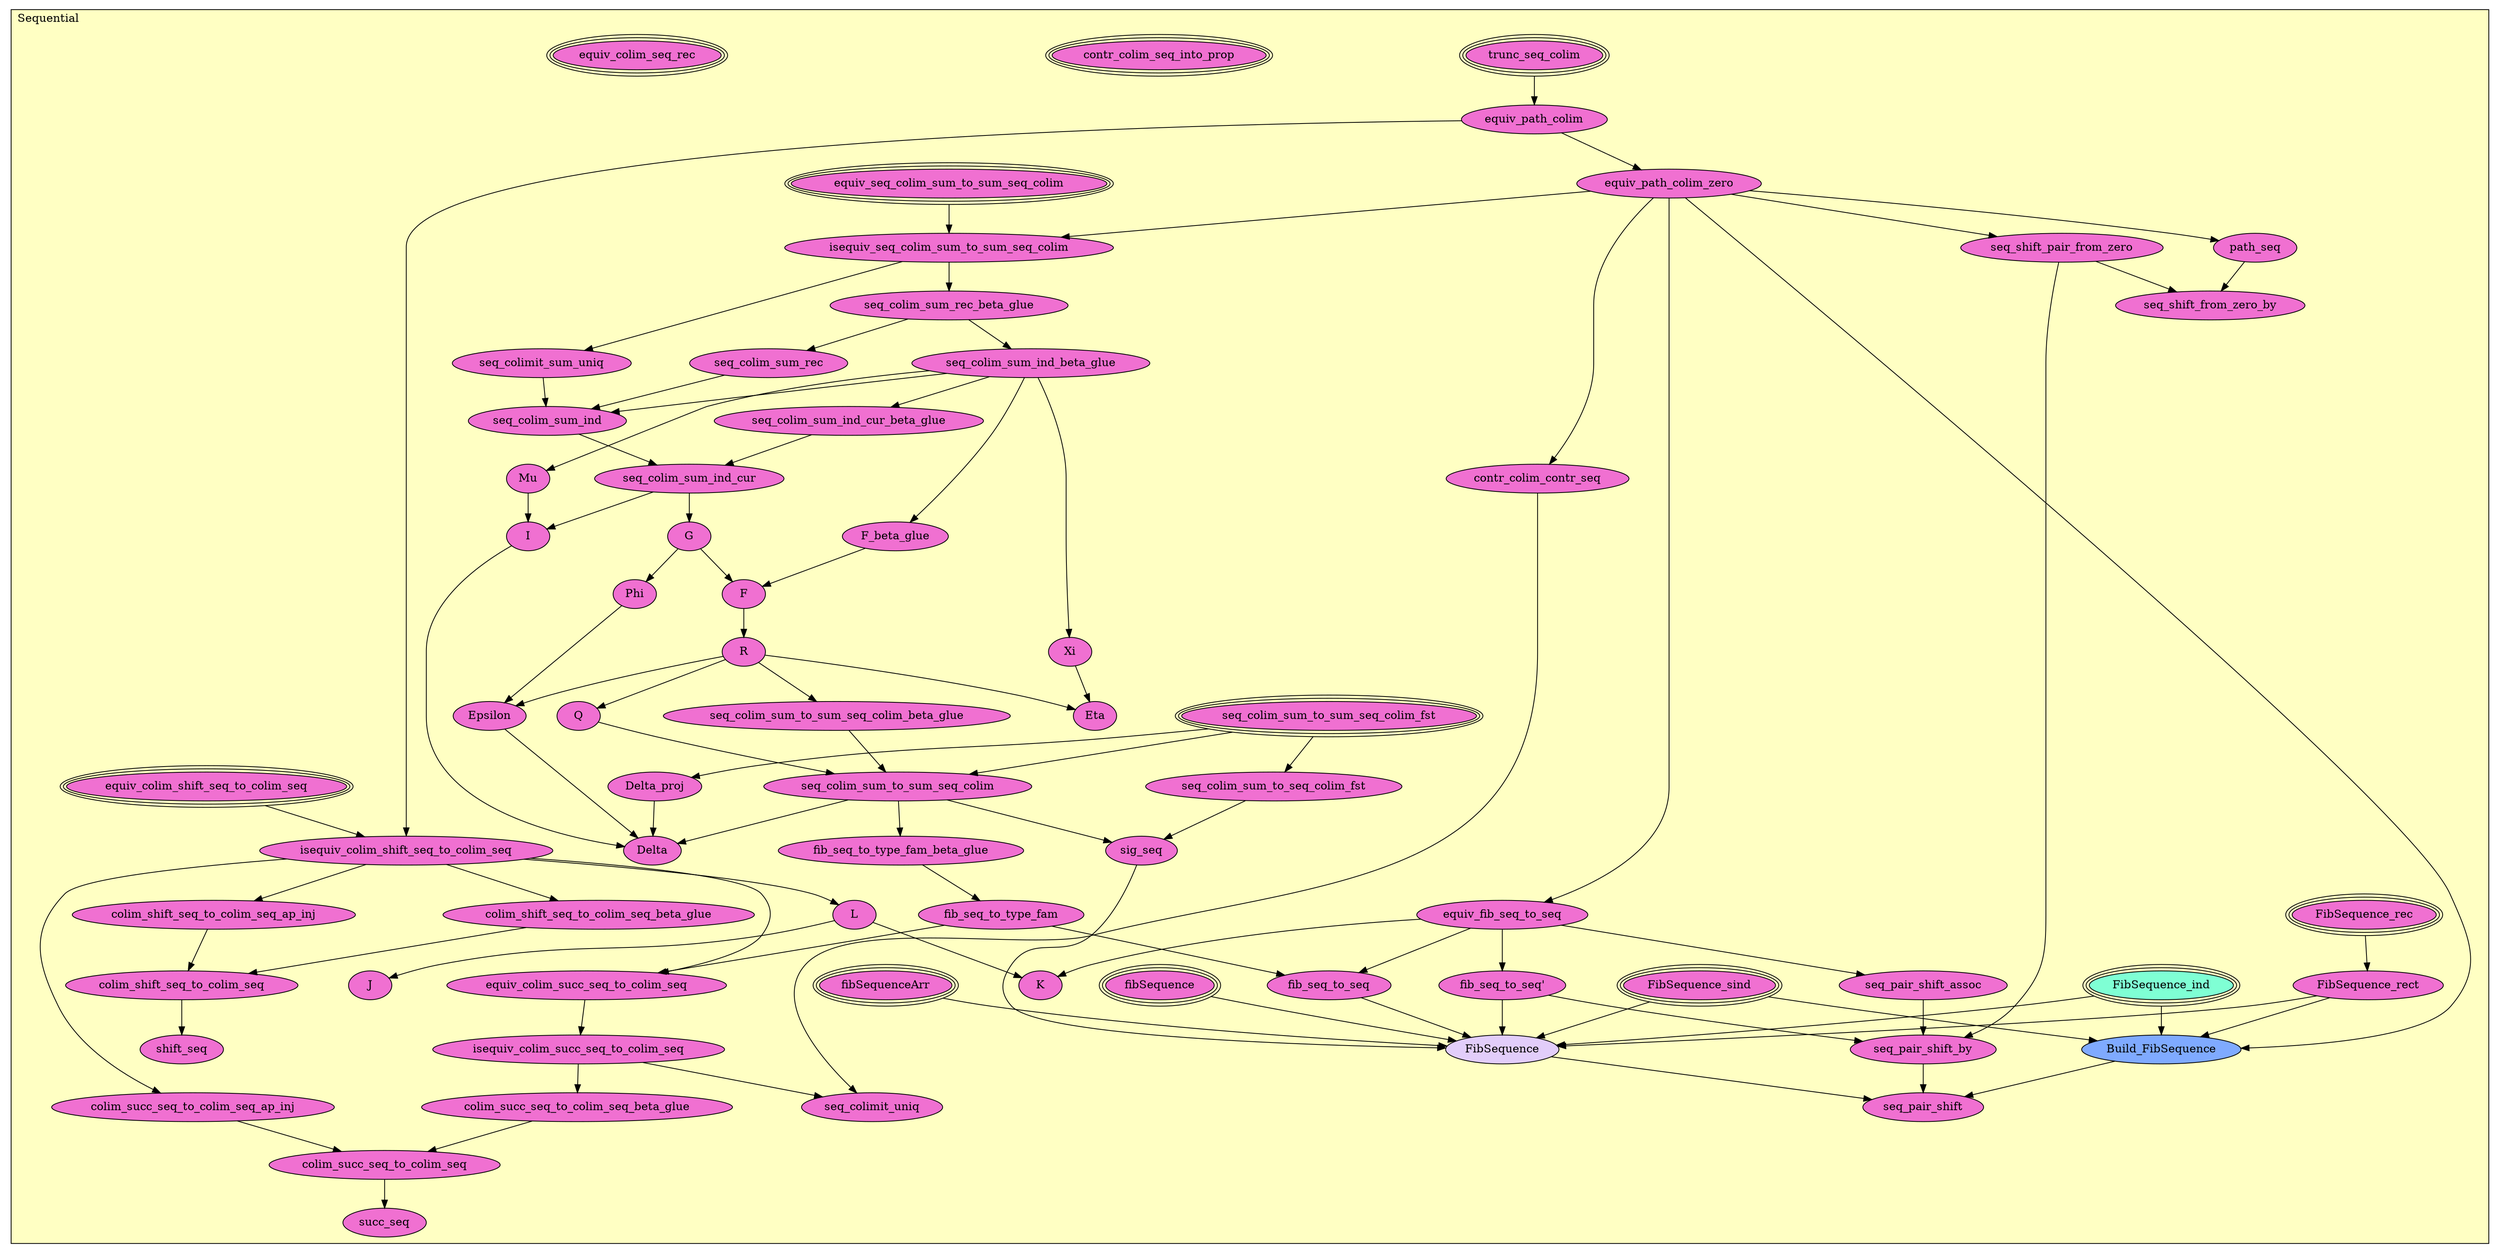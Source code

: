 digraph HoTT_Colimits_Sequential {
  graph [ratio=0.5]
  node [style=filled]
Sequential_trunc_seq_colim [label="trunc_seq_colim", URL=<Sequential.html#trunc_seq_colim>, peripheries=3, fillcolor="#F070D1"] ;
Sequential_equiv_path_colim [label="equiv_path_colim", URL=<Sequential.html#equiv_path_colim>, fillcolor="#F070D1"] ;
Sequential_equiv_path_colim_zero [label="equiv_path_colim_zero", URL=<Sequential.html#equiv_path_colim_zero>, fillcolor="#F070D1"] ;
Sequential_path_seq [label="path_seq", URL=<Sequential.html#path_seq>, fillcolor="#F070D1"] ;
Sequential_seq_colim_sum_to_sum_seq_colim_fst [label="seq_colim_sum_to_sum_seq_colim_fst", URL=<Sequential.html#seq_colim_sum_to_sum_seq_colim_fst>, peripheries=3, fillcolor="#F070D1"] ;
Sequential_equiv_seq_colim_sum_to_sum_seq_colim [label="equiv_seq_colim_sum_to_sum_seq_colim", URL=<Sequential.html#equiv_seq_colim_sum_to_sum_seq_colim>, peripheries=3, fillcolor="#F070D1"] ;
Sequential_isequiv_seq_colim_sum_to_sum_seq_colim [label="isequiv_seq_colim_sum_to_sum_seq_colim", URL=<Sequential.html#isequiv_seq_colim_sum_to_sum_seq_colim>, fillcolor="#F070D1"] ;
Sequential_seq_colimit_sum_uniq [label="seq_colimit_sum_uniq", URL=<Sequential.html#seq_colimit_sum_uniq>, fillcolor="#F070D1"] ;
Sequential_seq_colim_sum_rec_beta_glue [label="seq_colim_sum_rec_beta_glue", URL=<Sequential.html#seq_colim_sum_rec_beta_glue>, fillcolor="#F070D1"] ;
Sequential_seq_colim_sum_rec [label="seq_colim_sum_rec", URL=<Sequential.html#seq_colim_sum_rec>, fillcolor="#F070D1"] ;
Sequential_seq_colim_sum_ind_beta_glue [label="seq_colim_sum_ind_beta_glue", URL=<Sequential.html#seq_colim_sum_ind_beta_glue>, fillcolor="#F070D1"] ;
Sequential_Mu [label="Mu", URL=<Sequential.html#Mu>, fillcolor="#F070D1"] ;
Sequential_Xi [label="Xi", URL=<Sequential.html#Xi>, fillcolor="#F070D1"] ;
Sequential_seq_colim_sum_ind [label="seq_colim_sum_ind", URL=<Sequential.html#seq_colim_sum_ind>, fillcolor="#F070D1"] ;
Sequential_seq_colim_sum_ind_cur_beta_glue [label="seq_colim_sum_ind_cur_beta_glue", URL=<Sequential.html#seq_colim_sum_ind_cur_beta_glue>, fillcolor="#F070D1"] ;
Sequential_seq_colim_sum_ind_cur [label="seq_colim_sum_ind_cur", URL=<Sequential.html#seq_colim_sum_ind_cur>, fillcolor="#F070D1"] ;
Sequential_I [label="I", URL=<Sequential.html#I>, fillcolor="#F070D1"] ;
Sequential_G [label="G", URL=<Sequential.html#G>, fillcolor="#F070D1"] ;
Sequential_Phi [label="Phi", URL=<Sequential.html#Phi>, fillcolor="#F070D1"] ;
Sequential_F_beta_glue [label="F_beta_glue", URL=<Sequential.html#F_beta_glue>, fillcolor="#F070D1"] ;
Sequential_F [label="F", URL=<Sequential.html#F>, fillcolor="#F070D1"] ;
Sequential_R [label="R", URL=<Sequential.html#R>, fillcolor="#F070D1"] ;
Sequential_Epsilon [label="Epsilon", URL=<Sequential.html#Epsilon>, fillcolor="#F070D1"] ;
Sequential_Eta [label="Eta", URL=<Sequential.html#Eta>, fillcolor="#F070D1"] ;
Sequential_Q [label="Q", URL=<Sequential.html#Q>, fillcolor="#F070D1"] ;
Sequential_seq_colim_sum_to_sum_seq_colim_beta_glue [label="seq_colim_sum_to_sum_seq_colim_beta_glue", URL=<Sequential.html#seq_colim_sum_to_sum_seq_colim_beta_glue>, fillcolor="#F070D1"] ;
Sequential_seq_colim_sum_to_sum_seq_colim [label="seq_colim_sum_to_sum_seq_colim", URL=<Sequential.html#seq_colim_sum_to_sum_seq_colim>, fillcolor="#F070D1"] ;
Sequential_Delta_proj [label="Delta_proj", URL=<Sequential.html#Delta_proj>, fillcolor="#F070D1"] ;
Sequential_Delta [label="Delta", URL=<Sequential.html#Delta>, fillcolor="#F070D1"] ;
Sequential_fib_seq_to_type_fam_beta_glue [label="fib_seq_to_type_fam_beta_glue", URL=<Sequential.html#fib_seq_to_type_fam_beta_glue>, fillcolor="#F070D1"] ;
Sequential_fib_seq_to_type_fam [label="fib_seq_to_type_fam", URL=<Sequential.html#fib_seq_to_type_fam>, fillcolor="#F070D1"] ;
Sequential_equiv_fib_seq_to_seq [label="equiv_fib_seq_to_seq", URL=<Sequential.html#equiv_fib_seq_to_seq>, fillcolor="#F070D1"] ;
Sequential_fib_seq_to_seq_ [label="fib_seq_to_seq'", URL=<Sequential.html#fib_seq_to_seq'>, fillcolor="#F070D1"] ;
Sequential_fib_seq_to_seq [label="fib_seq_to_seq", URL=<Sequential.html#fib_seq_to_seq>, fillcolor="#F070D1"] ;
Sequential_seq_colim_sum_to_seq_colim_fst [label="seq_colim_sum_to_seq_colim_fst", URL=<Sequential.html#seq_colim_sum_to_seq_colim_fst>, fillcolor="#F070D1"] ;
Sequential_sig_seq [label="sig_seq", URL=<Sequential.html#sig_seq>, fillcolor="#F070D1"] ;
Sequential_fibSequenceArr [label="fibSequenceArr", URL=<Sequential.html#fibSequenceArr>, peripheries=3, fillcolor="#F070D1"] ;
Sequential_fibSequence [label="fibSequence", URL=<Sequential.html#fibSequence>, peripheries=3, fillcolor="#F070D1"] ;
Sequential_FibSequence_sind [label="FibSequence_sind", URL=<Sequential.html#FibSequence_sind>, peripheries=3, fillcolor="#F070D1"] ;
Sequential_FibSequence_rec [label="FibSequence_rec", URL=<Sequential.html#FibSequence_rec>, peripheries=3, fillcolor="#F070D1"] ;
Sequential_FibSequence_ind [label="FibSequence_ind", URL=<Sequential.html#FibSequence_ind>, peripheries=3, fillcolor="#7FFFD4"] ;
Sequential_FibSequence_rect [label="FibSequence_rect", URL=<Sequential.html#FibSequence_rect>, fillcolor="#F070D1"] ;
Sequential_Build_FibSequence [label="Build_FibSequence", URL=<Sequential.html#Build_FibSequence>, fillcolor="#7FAAFF"] ;
Sequential_FibSequence [label="FibSequence", URL=<Sequential.html#FibSequence>, fillcolor="#E2CDFA"] ;
Sequential_contr_colim_contr_seq [label="contr_colim_contr_seq", URL=<Sequential.html#contr_colim_contr_seq>, fillcolor="#F070D1"] ;
Sequential_equiv_colim_shift_seq_to_colim_seq [label="equiv_colim_shift_seq_to_colim_seq", URL=<Sequential.html#equiv_colim_shift_seq_to_colim_seq>, peripheries=3, fillcolor="#F070D1"] ;
Sequential_isequiv_colim_shift_seq_to_colim_seq [label="isequiv_colim_shift_seq_to_colim_seq", URL=<Sequential.html#isequiv_colim_shift_seq_to_colim_seq>, fillcolor="#F070D1"] ;
Sequential_L [label="L", URL=<Sequential.html#L>, fillcolor="#F070D1"] ;
Sequential_K [label="K", URL=<Sequential.html#K>, fillcolor="#F070D1"] ;
Sequential_J [label="J", URL=<Sequential.html#J>, fillcolor="#F070D1"] ;
Sequential_colim_shift_seq_to_colim_seq_ap_inj [label="colim_shift_seq_to_colim_seq_ap_inj", URL=<Sequential.html#colim_shift_seq_to_colim_seq_ap_inj>, fillcolor="#F070D1"] ;
Sequential_colim_shift_seq_to_colim_seq_beta_glue [label="colim_shift_seq_to_colim_seq_beta_glue", URL=<Sequential.html#colim_shift_seq_to_colim_seq_beta_glue>, fillcolor="#F070D1"] ;
Sequential_colim_shift_seq_to_colim_seq [label="colim_shift_seq_to_colim_seq", URL=<Sequential.html#colim_shift_seq_to_colim_seq>, fillcolor="#F070D1"] ;
Sequential_equiv_colim_succ_seq_to_colim_seq [label="equiv_colim_succ_seq_to_colim_seq", URL=<Sequential.html#equiv_colim_succ_seq_to_colim_seq>, fillcolor="#F070D1"] ;
Sequential_isequiv_colim_succ_seq_to_colim_seq [label="isequiv_colim_succ_seq_to_colim_seq", URL=<Sequential.html#isequiv_colim_succ_seq_to_colim_seq>, fillcolor="#F070D1"] ;
Sequential_colim_succ_seq_to_colim_seq_ap_inj [label="colim_succ_seq_to_colim_seq_ap_inj", URL=<Sequential.html#colim_succ_seq_to_colim_seq_ap_inj>, fillcolor="#F070D1"] ;
Sequential_colim_succ_seq_to_colim_seq_beta_glue [label="colim_succ_seq_to_colim_seq_beta_glue", URL=<Sequential.html#colim_succ_seq_to_colim_seq_beta_glue>, fillcolor="#F070D1"] ;
Sequential_colim_succ_seq_to_colim_seq [label="colim_succ_seq_to_colim_seq", URL=<Sequential.html#colim_succ_seq_to_colim_seq>, fillcolor="#F070D1"] ;
Sequential_shift_seq [label="shift_seq", URL=<Sequential.html#shift_seq>, fillcolor="#F070D1"] ;
Sequential_succ_seq [label="succ_seq", URL=<Sequential.html#succ_seq>, fillcolor="#F070D1"] ;
Sequential_seq_colimit_uniq [label="seq_colimit_uniq", URL=<Sequential.html#seq_colimit_uniq>, fillcolor="#F070D1"] ;
Sequential_seq_shift_pair_from_zero [label="seq_shift_pair_from_zero", URL=<Sequential.html#seq_shift_pair_from_zero>, fillcolor="#F070D1"] ;
Sequential_seq_pair_shift_assoc [label="seq_pair_shift_assoc", URL=<Sequential.html#seq_pair_shift_assoc>, fillcolor="#F070D1"] ;
Sequential_seq_pair_shift_by [label="seq_pair_shift_by", URL=<Sequential.html#seq_pair_shift_by>, fillcolor="#F070D1"] ;
Sequential_seq_pair_shift [label="seq_pair_shift", URL=<Sequential.html#seq_pair_shift>, fillcolor="#F070D1"] ;
Sequential_seq_shift_from_zero_by [label="seq_shift_from_zero_by", URL=<Sequential.html#seq_shift_from_zero_by>, fillcolor="#F070D1"] ;
Sequential_contr_colim_seq_into_prop [label="contr_colim_seq_into_prop", URL=<Sequential.html#contr_colim_seq_into_prop>, peripheries=3, fillcolor="#F070D1"] ;
Sequential_equiv_colim_seq_rec [label="equiv_colim_seq_rec", URL=<Sequential.html#equiv_colim_seq_rec>, peripheries=3, fillcolor="#F070D1"] ;
  Sequential_trunc_seq_colim -> Sequential_equiv_path_colim [] ;
  Sequential_equiv_path_colim -> Sequential_equiv_path_colim_zero [] ;
  Sequential_equiv_path_colim -> Sequential_isequiv_colim_shift_seq_to_colim_seq [] ;
  Sequential_equiv_path_colim_zero -> Sequential_path_seq [] ;
  Sequential_equiv_path_colim_zero -> Sequential_isequiv_seq_colim_sum_to_sum_seq_colim [] ;
  Sequential_equiv_path_colim_zero -> Sequential_equiv_fib_seq_to_seq [] ;
  Sequential_equiv_path_colim_zero -> Sequential_Build_FibSequence [] ;
  Sequential_equiv_path_colim_zero -> Sequential_contr_colim_contr_seq [] ;
  Sequential_equiv_path_colim_zero -> Sequential_seq_shift_pair_from_zero [] ;
  Sequential_path_seq -> Sequential_seq_shift_from_zero_by [] ;
  Sequential_seq_colim_sum_to_sum_seq_colim_fst -> Sequential_seq_colim_sum_to_sum_seq_colim [] ;
  Sequential_seq_colim_sum_to_sum_seq_colim_fst -> Sequential_Delta_proj [] ;
  Sequential_seq_colim_sum_to_sum_seq_colim_fst -> Sequential_seq_colim_sum_to_seq_colim_fst [] ;
  Sequential_equiv_seq_colim_sum_to_sum_seq_colim -> Sequential_isequiv_seq_colim_sum_to_sum_seq_colim [] ;
  Sequential_isequiv_seq_colim_sum_to_sum_seq_colim -> Sequential_seq_colimit_sum_uniq [] ;
  Sequential_isequiv_seq_colim_sum_to_sum_seq_colim -> Sequential_seq_colim_sum_rec_beta_glue [] ;
  Sequential_seq_colimit_sum_uniq -> Sequential_seq_colim_sum_ind [] ;
  Sequential_seq_colim_sum_rec_beta_glue -> Sequential_seq_colim_sum_rec [] ;
  Sequential_seq_colim_sum_rec_beta_glue -> Sequential_seq_colim_sum_ind_beta_glue [] ;
  Sequential_seq_colim_sum_rec -> Sequential_seq_colim_sum_ind [] ;
  Sequential_seq_colim_sum_ind_beta_glue -> Sequential_Mu [] ;
  Sequential_seq_colim_sum_ind_beta_glue -> Sequential_Xi [] ;
  Sequential_seq_colim_sum_ind_beta_glue -> Sequential_seq_colim_sum_ind [] ;
  Sequential_seq_colim_sum_ind_beta_glue -> Sequential_seq_colim_sum_ind_cur_beta_glue [] ;
  Sequential_seq_colim_sum_ind_beta_glue -> Sequential_F_beta_glue [] ;
  Sequential_Mu -> Sequential_I [] ;
  Sequential_Xi -> Sequential_Eta [] ;
  Sequential_seq_colim_sum_ind -> Sequential_seq_colim_sum_ind_cur [] ;
  Sequential_seq_colim_sum_ind_cur_beta_glue -> Sequential_seq_colim_sum_ind_cur [] ;
  Sequential_seq_colim_sum_ind_cur -> Sequential_I [] ;
  Sequential_seq_colim_sum_ind_cur -> Sequential_G [] ;
  Sequential_I -> Sequential_Delta [] ;
  Sequential_G -> Sequential_Phi [] ;
  Sequential_G -> Sequential_F [] ;
  Sequential_Phi -> Sequential_Epsilon [] ;
  Sequential_F_beta_glue -> Sequential_F [] ;
  Sequential_F -> Sequential_R [] ;
  Sequential_R -> Sequential_Epsilon [] ;
  Sequential_R -> Sequential_Eta [] ;
  Sequential_R -> Sequential_Q [] ;
  Sequential_R -> Sequential_seq_colim_sum_to_sum_seq_colim_beta_glue [] ;
  Sequential_Epsilon -> Sequential_Delta [] ;
  Sequential_Q -> Sequential_seq_colim_sum_to_sum_seq_colim [] ;
  Sequential_seq_colim_sum_to_sum_seq_colim_beta_glue -> Sequential_seq_colim_sum_to_sum_seq_colim [] ;
  Sequential_seq_colim_sum_to_sum_seq_colim -> Sequential_Delta [] ;
  Sequential_seq_colim_sum_to_sum_seq_colim -> Sequential_fib_seq_to_type_fam_beta_glue [] ;
  Sequential_seq_colim_sum_to_sum_seq_colim -> Sequential_sig_seq [] ;
  Sequential_Delta_proj -> Sequential_Delta [] ;
  Sequential_fib_seq_to_type_fam_beta_glue -> Sequential_fib_seq_to_type_fam [] ;
  Sequential_fib_seq_to_type_fam -> Sequential_fib_seq_to_seq [] ;
  Sequential_fib_seq_to_type_fam -> Sequential_equiv_colim_succ_seq_to_colim_seq [] ;
  Sequential_equiv_fib_seq_to_seq -> Sequential_fib_seq_to_seq_ [] ;
  Sequential_equiv_fib_seq_to_seq -> Sequential_fib_seq_to_seq [] ;
  Sequential_equiv_fib_seq_to_seq -> Sequential_K [] ;
  Sequential_equiv_fib_seq_to_seq -> Sequential_seq_pair_shift_assoc [] ;
  Sequential_fib_seq_to_seq_ -> Sequential_FibSequence [] ;
  Sequential_fib_seq_to_seq_ -> Sequential_seq_pair_shift_by [] ;
  Sequential_fib_seq_to_seq -> Sequential_FibSequence [] ;
  Sequential_seq_colim_sum_to_seq_colim_fst -> Sequential_sig_seq [] ;
  Sequential_sig_seq -> Sequential_FibSequence [] ;
  Sequential_fibSequenceArr -> Sequential_FibSequence [] ;
  Sequential_fibSequence -> Sequential_FibSequence [] ;
  Sequential_FibSequence_sind -> Sequential_Build_FibSequence [] ;
  Sequential_FibSequence_sind -> Sequential_FibSequence [] ;
  Sequential_FibSequence_rec -> Sequential_FibSequence_rect [] ;
  Sequential_FibSequence_ind -> Sequential_Build_FibSequence [] ;
  Sequential_FibSequence_ind -> Sequential_FibSequence [] ;
  Sequential_FibSequence_rect -> Sequential_Build_FibSequence [] ;
  Sequential_FibSequence_rect -> Sequential_FibSequence [] ;
  Sequential_Build_FibSequence -> Sequential_seq_pair_shift [] ;
  Sequential_FibSequence -> Sequential_seq_pair_shift [] ;
  Sequential_contr_colim_contr_seq -> Sequential_seq_colimit_uniq [] ;
  Sequential_equiv_colim_shift_seq_to_colim_seq -> Sequential_isequiv_colim_shift_seq_to_colim_seq [] ;
  Sequential_isequiv_colim_shift_seq_to_colim_seq -> Sequential_L [] ;
  Sequential_isequiv_colim_shift_seq_to_colim_seq -> Sequential_colim_shift_seq_to_colim_seq_ap_inj [] ;
  Sequential_isequiv_colim_shift_seq_to_colim_seq -> Sequential_colim_shift_seq_to_colim_seq_beta_glue [] ;
  Sequential_isequiv_colim_shift_seq_to_colim_seq -> Sequential_equiv_colim_succ_seq_to_colim_seq [] ;
  Sequential_isequiv_colim_shift_seq_to_colim_seq -> Sequential_colim_succ_seq_to_colim_seq_ap_inj [] ;
  Sequential_L -> Sequential_K [] ;
  Sequential_L -> Sequential_J [] ;
  Sequential_colim_shift_seq_to_colim_seq_ap_inj -> Sequential_colim_shift_seq_to_colim_seq [] ;
  Sequential_colim_shift_seq_to_colim_seq_beta_glue -> Sequential_colim_shift_seq_to_colim_seq [] ;
  Sequential_colim_shift_seq_to_colim_seq -> Sequential_shift_seq [] ;
  Sequential_equiv_colim_succ_seq_to_colim_seq -> Sequential_isequiv_colim_succ_seq_to_colim_seq [] ;
  Sequential_isequiv_colim_succ_seq_to_colim_seq -> Sequential_colim_succ_seq_to_colim_seq_beta_glue [] ;
  Sequential_isequiv_colim_succ_seq_to_colim_seq -> Sequential_seq_colimit_uniq [] ;
  Sequential_colim_succ_seq_to_colim_seq_ap_inj -> Sequential_colim_succ_seq_to_colim_seq [] ;
  Sequential_colim_succ_seq_to_colim_seq_beta_glue -> Sequential_colim_succ_seq_to_colim_seq [] ;
  Sequential_colim_succ_seq_to_colim_seq -> Sequential_succ_seq [] ;
  Sequential_seq_shift_pair_from_zero -> Sequential_seq_pair_shift_by [] ;
  Sequential_seq_shift_pair_from_zero -> Sequential_seq_shift_from_zero_by [] ;
  Sequential_seq_pair_shift_assoc -> Sequential_seq_pair_shift_by [] ;
  Sequential_seq_pair_shift_by -> Sequential_seq_pair_shift [] ;
subgraph cluster_Sequential { label="Sequential"; fillcolor="#FFFFC3"; labeljust=l; style=filled 
Sequential_equiv_colim_seq_rec; Sequential_contr_colim_seq_into_prop; Sequential_seq_shift_from_zero_by; Sequential_seq_pair_shift; Sequential_seq_pair_shift_by; Sequential_seq_pair_shift_assoc; Sequential_seq_shift_pair_from_zero; Sequential_seq_colimit_uniq; Sequential_succ_seq; Sequential_shift_seq; Sequential_colim_succ_seq_to_colim_seq; Sequential_colim_succ_seq_to_colim_seq_beta_glue; Sequential_colim_succ_seq_to_colim_seq_ap_inj; Sequential_isequiv_colim_succ_seq_to_colim_seq; Sequential_equiv_colim_succ_seq_to_colim_seq; Sequential_colim_shift_seq_to_colim_seq; Sequential_colim_shift_seq_to_colim_seq_beta_glue; Sequential_colim_shift_seq_to_colim_seq_ap_inj; Sequential_J; Sequential_K; Sequential_L; Sequential_isequiv_colim_shift_seq_to_colim_seq; Sequential_equiv_colim_shift_seq_to_colim_seq; Sequential_contr_colim_contr_seq; Sequential_FibSequence; Sequential_Build_FibSequence; Sequential_FibSequence_rect; Sequential_FibSequence_ind; Sequential_FibSequence_rec; Sequential_FibSequence_sind; Sequential_fibSequence; Sequential_fibSequenceArr; Sequential_sig_seq; Sequential_seq_colim_sum_to_seq_colim_fst; Sequential_fib_seq_to_seq; Sequential_fib_seq_to_seq_; Sequential_equiv_fib_seq_to_seq; Sequential_fib_seq_to_type_fam; Sequential_fib_seq_to_type_fam_beta_glue; Sequential_Delta; Sequential_Delta_proj; Sequential_seq_colim_sum_to_sum_seq_colim; Sequential_seq_colim_sum_to_sum_seq_colim_beta_glue; Sequential_Q; Sequential_Eta; Sequential_Epsilon; Sequential_R; Sequential_F; Sequential_F_beta_glue; Sequential_Phi; Sequential_G; Sequential_I; Sequential_seq_colim_sum_ind_cur; Sequential_seq_colim_sum_ind_cur_beta_glue; Sequential_seq_colim_sum_ind; Sequential_Xi; Sequential_Mu; Sequential_seq_colim_sum_ind_beta_glue; Sequential_seq_colim_sum_rec; Sequential_seq_colim_sum_rec_beta_glue; Sequential_seq_colimit_sum_uniq; Sequential_isequiv_seq_colim_sum_to_sum_seq_colim; Sequential_equiv_seq_colim_sum_to_sum_seq_colim; Sequential_seq_colim_sum_to_sum_seq_colim_fst; Sequential_path_seq; Sequential_equiv_path_colim_zero; Sequential_equiv_path_colim; Sequential_trunc_seq_colim; };
} /* END */
